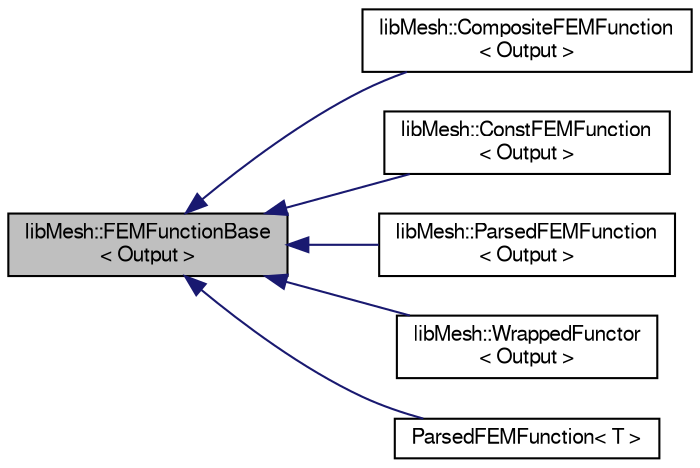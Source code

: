 digraph "libMesh::FEMFunctionBase&lt; Output &gt;"
{
  edge [fontname="FreeSans",fontsize="10",labelfontname="FreeSans",labelfontsize="10"];
  node [fontname="FreeSans",fontsize="10",shape=record];
  rankdir="LR";
  Node1 [label="libMesh::FEMFunctionBase\l\< Output \>",height=0.2,width=0.4,color="black", fillcolor="grey75", style="filled", fontcolor="black"];
  Node1 -> Node2 [dir="back",color="midnightblue",fontsize="10",style="solid",fontname="FreeSans"];
  Node2 [label="libMesh::CompositeFEMFunction\l\< Output \>",height=0.2,width=0.4,color="black", fillcolor="white", style="filled",URL="$classlibMesh_1_1CompositeFEMFunction.html"];
  Node1 -> Node3 [dir="back",color="midnightblue",fontsize="10",style="solid",fontname="FreeSans"];
  Node3 [label="libMesh::ConstFEMFunction\l\< Output \>",height=0.2,width=0.4,color="black", fillcolor="white", style="filled",URL="$classlibMesh_1_1ConstFEMFunction.html"];
  Node1 -> Node4 [dir="back",color="midnightblue",fontsize="10",style="solid",fontname="FreeSans"];
  Node4 [label="libMesh::ParsedFEMFunction\l\< Output \>",height=0.2,width=0.4,color="black", fillcolor="white", style="filled",URL="$classlibMesh_1_1ParsedFEMFunction.html"];
  Node1 -> Node5 [dir="back",color="midnightblue",fontsize="10",style="solid",fontname="FreeSans"];
  Node5 [label="libMesh::WrappedFunctor\l\< Output \>",height=0.2,width=0.4,color="black", fillcolor="white", style="filled",URL="$classlibMesh_1_1WrappedFunctor.html"];
  Node1 -> Node6 [dir="back",color="midnightblue",fontsize="10",style="solid",fontname="FreeSans"];
  Node6 [label="ParsedFEMFunction\< T \>",height=0.2,width=0.4,color="black", fillcolor="white", style="filled",URL="$classlibMesh_1_1ParsedFEMFunction.html"];
}
